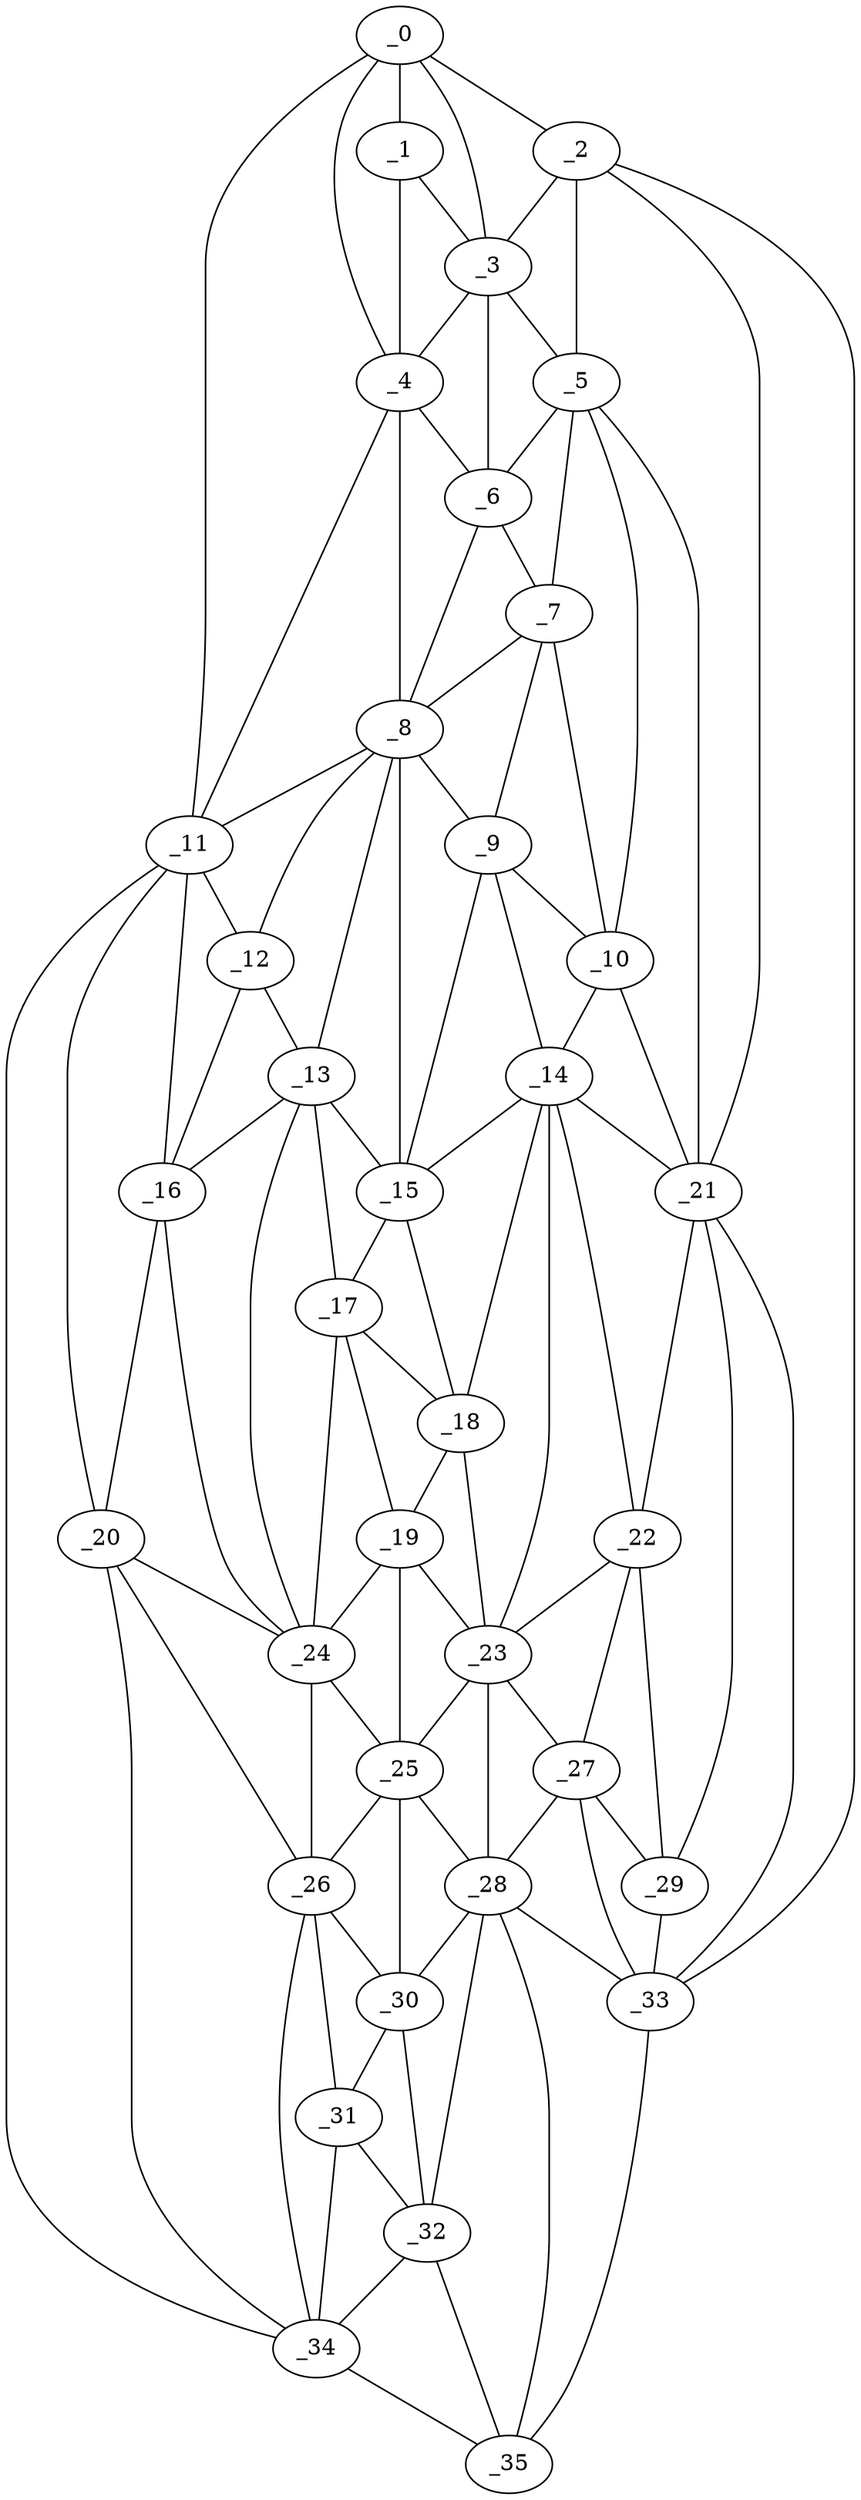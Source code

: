 graph "obj46__0.gxl" {
	_0	 [x=5,
		y=63];
	_1	 [x=16,
		y=57];
	_0 -- _1	 [valence=1];
	_2	 [x=19,
		y=39];
	_0 -- _2	 [valence=1];
	_3	 [x=20,
		y=47];
	_0 -- _3	 [valence=2];
	_4	 [x=21,
		y=57];
	_0 -- _4	 [valence=1];
	_11	 [x=66,
		y=90];
	_0 -- _11	 [valence=1];
	_1 -- _3	 [valence=2];
	_1 -- _4	 [valence=2];
	_2 -- _3	 [valence=1];
	_5	 [x=24,
		y=39];
	_2 -- _5	 [valence=2];
	_21	 [x=90,
		y=37];
	_2 -- _21	 [valence=1];
	_33	 [x=122,
		y=36];
	_2 -- _33	 [valence=1];
	_3 -- _4	 [valence=2];
	_3 -- _5	 [valence=1];
	_6	 [x=28,
		y=48];
	_3 -- _6	 [valence=2];
	_4 -- _6	 [valence=2];
	_8	 [x=63,
		y=65];
	_4 -- _8	 [valence=1];
	_4 -- _11	 [valence=2];
	_5 -- _6	 [valence=2];
	_7	 [x=53,
		y=46];
	_5 -- _7	 [valence=2];
	_10	 [x=65,
		y=44];
	_5 -- _10	 [valence=1];
	_5 -- _21	 [valence=2];
	_6 -- _7	 [valence=1];
	_6 -- _8	 [valence=2];
	_7 -- _8	 [valence=2];
	_9	 [x=64,
		y=51];
	_7 -- _9	 [valence=2];
	_7 -- _10	 [valence=2];
	_8 -- _9	 [valence=1];
	_8 -- _11	 [valence=2];
	_12	 [x=72,
		y=82];
	_8 -- _12	 [valence=2];
	_13	 [x=73,
		y=76];
	_8 -- _13	 [valence=2];
	_15	 [x=75,
		y=69];
	_8 -- _15	 [valence=2];
	_9 -- _10	 [valence=2];
	_14	 [x=74,
		y=47];
	_9 -- _14	 [valence=2];
	_9 -- _15	 [valence=2];
	_10 -- _14	 [valence=1];
	_10 -- _21	 [valence=1];
	_11 -- _12	 [valence=1];
	_16	 [x=77,
		y=88];
	_11 -- _16	 [valence=1];
	_20	 [x=89,
		y=88];
	_11 -- _20	 [valence=2];
	_34	 [x=122,
		y=90];
	_11 -- _34	 [valence=1];
	_12 -- _13	 [valence=1];
	_12 -- _16	 [valence=2];
	_13 -- _15	 [valence=2];
	_13 -- _16	 [valence=2];
	_17	 [x=81,
		y=68];
	_13 -- _17	 [valence=2];
	_24	 [x=91,
		y=81];
	_13 -- _24	 [valence=1];
	_14 -- _15	 [valence=2];
	_18	 [x=84,
		y=58];
	_14 -- _18	 [valence=2];
	_14 -- _21	 [valence=2];
	_22	 [x=90,
		y=43];
	_14 -- _22	 [valence=2];
	_23	 [x=90,
		y=53];
	_14 -- _23	 [valence=2];
	_15 -- _17	 [valence=2];
	_15 -- _18	 [valence=2];
	_16 -- _20	 [valence=2];
	_16 -- _24	 [valence=2];
	_17 -- _18	 [valence=1];
	_19	 [x=88,
		y=68];
	_17 -- _19	 [valence=2];
	_17 -- _24	 [valence=2];
	_18 -- _19	 [valence=2];
	_18 -- _23	 [valence=2];
	_19 -- _23	 [valence=2];
	_19 -- _24	 [valence=1];
	_25	 [x=96,
		y=71];
	_19 -- _25	 [valence=2];
	_20 -- _24	 [valence=1];
	_26	 [x=97,
		y=87];
	_20 -- _26	 [valence=2];
	_20 -- _34	 [valence=2];
	_21 -- _22	 [valence=2];
	_29	 [x=105,
		y=38];
	_21 -- _29	 [valence=2];
	_21 -- _33	 [valence=1];
	_22 -- _23	 [valence=1];
	_27	 [x=104,
		y=45];
	_22 -- _27	 [valence=2];
	_22 -- _29	 [valence=2];
	_23 -- _25	 [valence=2];
	_23 -- _27	 [valence=2];
	_28	 [x=104,
		y=52];
	_23 -- _28	 [valence=2];
	_24 -- _25	 [valence=2];
	_24 -- _26	 [valence=2];
	_25 -- _26	 [valence=1];
	_25 -- _28	 [valence=1];
	_30	 [x=106,
		y=73];
	_25 -- _30	 [valence=2];
	_26 -- _30	 [valence=1];
	_31	 [x=106,
		y=86];
	_26 -- _31	 [valence=2];
	_26 -- _34	 [valence=2];
	_27 -- _28	 [valence=2];
	_27 -- _29	 [valence=1];
	_27 -- _33	 [valence=2];
	_28 -- _30	 [valence=2];
	_32	 [x=115,
		y=73];
	_28 -- _32	 [valence=2];
	_28 -- _33	 [valence=2];
	_35	 [x=124,
		y=62];
	_28 -- _35	 [valence=2];
	_29 -- _33	 [valence=1];
	_30 -- _31	 [valence=2];
	_30 -- _32	 [valence=2];
	_31 -- _32	 [valence=2];
	_31 -- _34	 [valence=2];
	_32 -- _34	 [valence=2];
	_32 -- _35	 [valence=1];
	_33 -- _35	 [valence=1];
	_34 -- _35	 [valence=1];
}
